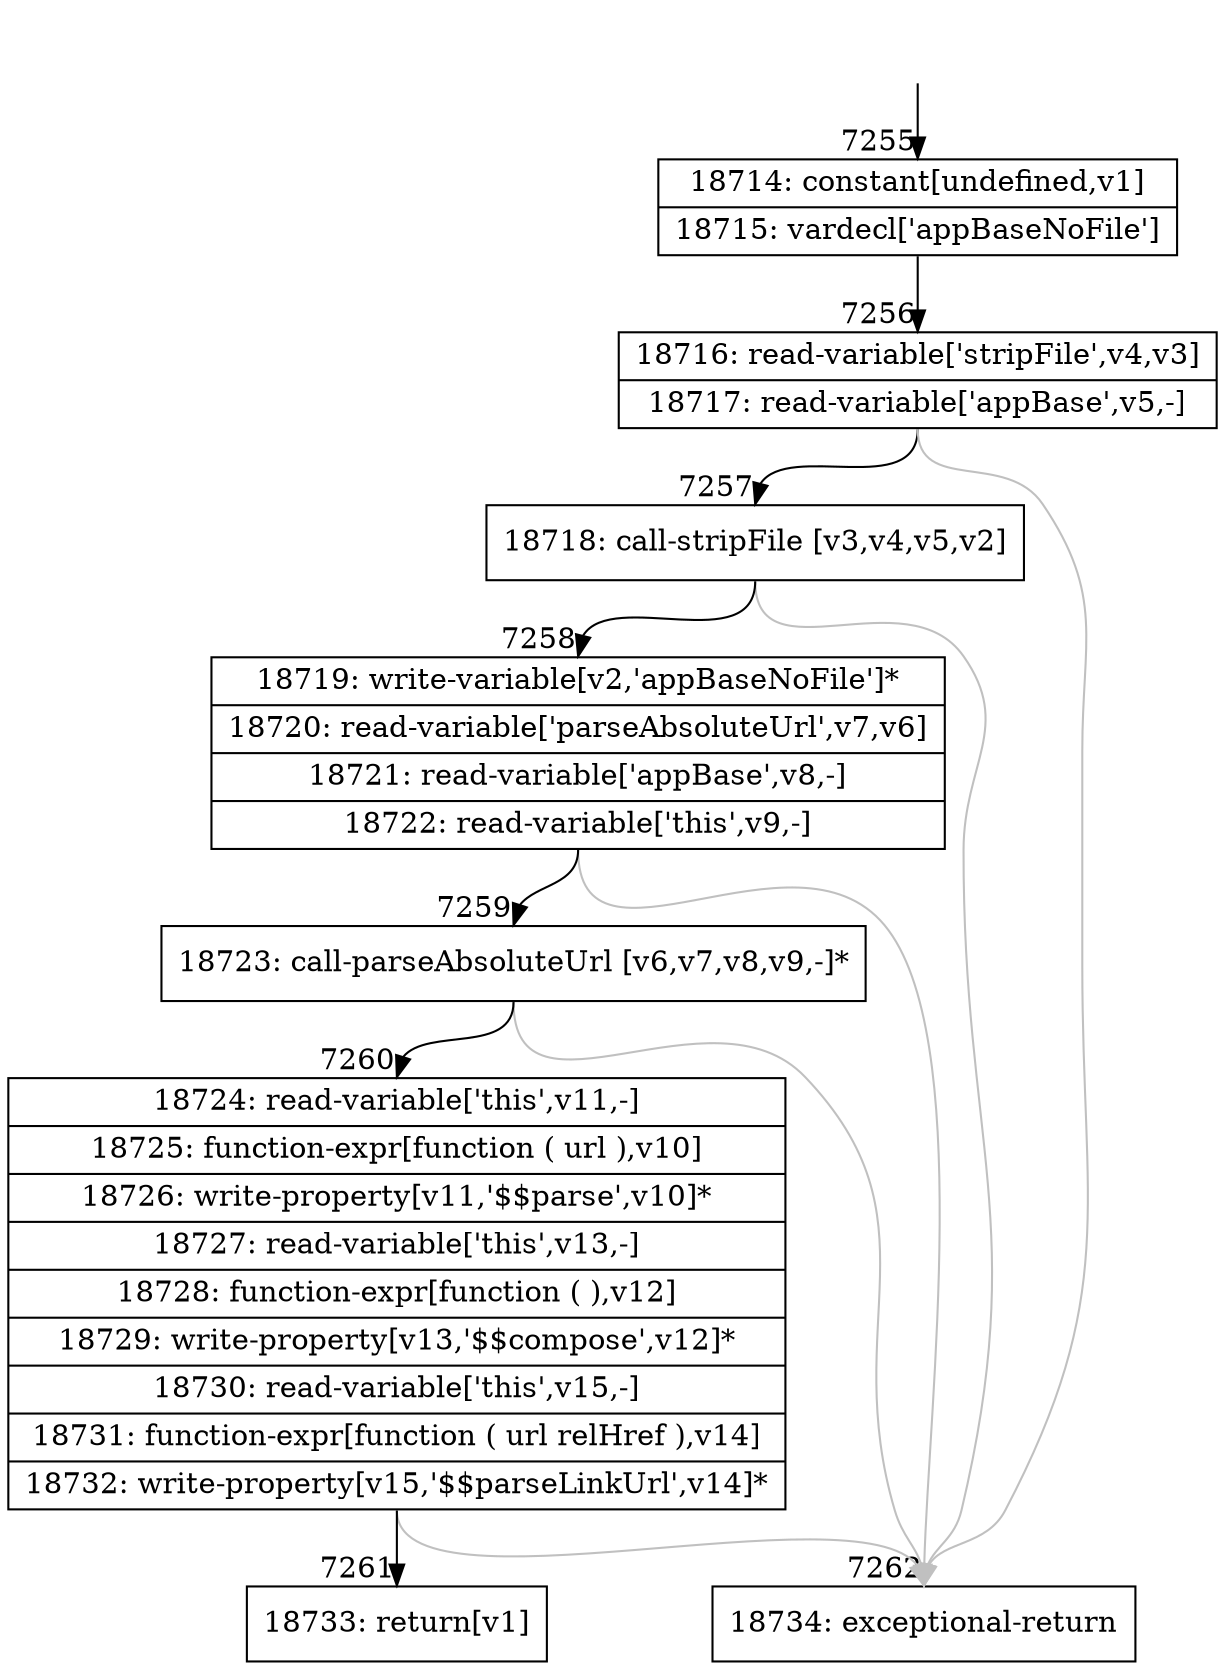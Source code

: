 digraph {
rankdir="TD"
BB_entry539[shape=none,label=""];
BB_entry539 -> BB7255 [tailport=s, headport=n, headlabel="    7255"]
BB7255 [shape=record label="{18714: constant[undefined,v1]|18715: vardecl['appBaseNoFile']}" ] 
BB7255 -> BB7256 [tailport=s, headport=n, headlabel="      7256"]
BB7256 [shape=record label="{18716: read-variable['stripFile',v4,v3]|18717: read-variable['appBase',v5,-]}" ] 
BB7256 -> BB7257 [tailport=s, headport=n, headlabel="      7257"]
BB7256 -> BB7262 [tailport=s, headport=n, color=gray, headlabel="      7262"]
BB7257 [shape=record label="{18718: call-stripFile [v3,v4,v5,v2]}" ] 
BB7257 -> BB7258 [tailport=s, headport=n, headlabel="      7258"]
BB7257 -> BB7262 [tailport=s, headport=n, color=gray]
BB7258 [shape=record label="{18719: write-variable[v2,'appBaseNoFile']*|18720: read-variable['parseAbsoluteUrl',v7,v6]|18721: read-variable['appBase',v8,-]|18722: read-variable['this',v9,-]}" ] 
BB7258 -> BB7259 [tailport=s, headport=n, headlabel="      7259"]
BB7258 -> BB7262 [tailport=s, headport=n, color=gray]
BB7259 [shape=record label="{18723: call-parseAbsoluteUrl [v6,v7,v8,v9,-]*}" ] 
BB7259 -> BB7260 [tailport=s, headport=n, headlabel="      7260"]
BB7259 -> BB7262 [tailport=s, headport=n, color=gray]
BB7260 [shape=record label="{18724: read-variable['this',v11,-]|18725: function-expr[function ( url ),v10]|18726: write-property[v11,'$$parse',v10]*|18727: read-variable['this',v13,-]|18728: function-expr[function ( ),v12]|18729: write-property[v13,'$$compose',v12]*|18730: read-variable['this',v15,-]|18731: function-expr[function ( url relHref ),v14]|18732: write-property[v15,'$$parseLinkUrl',v14]*}" ] 
BB7260 -> BB7261 [tailport=s, headport=n, headlabel="      7261"]
BB7260 -> BB7262 [tailport=s, headport=n, color=gray]
BB7261 [shape=record label="{18733: return[v1]}" ] 
BB7262 [shape=record label="{18734: exceptional-return}" ] 
//#$~ 11468
}
